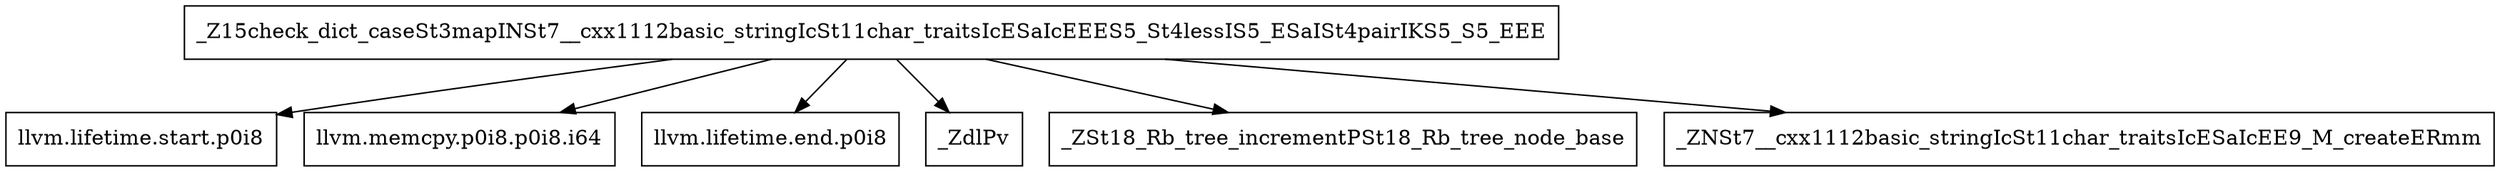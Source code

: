 digraph CallGraph {
    // Nodes
    node [shape=box];
    check_dict_case [label="_Z15check_dict_caseSt3mapINSt7__cxx1112basic_stringIcSt11char_traitsIcESaIcEEES5_St4lessIS5_ESaISt4pairIKS5_S5_EEE"];
    llvm_lifetime_start [label="llvm.lifetime.start.p0i8"];
    llvm_memcpy [label="llvm.memcpy.p0i8.p0i8.i64"];
    llvm_lifetime_end [label="llvm.lifetime.end.p0i8"];
    delete [label="_ZdlPv"];
    rb_tree_increment [label="_ZSt18_Rb_tree_incrementPSt18_Rb_tree_node_base"];
    basic_string_create [label="_ZNSt7__cxx1112basic_stringIcSt11char_traitsIcESaIcEE9_M_createERmm"];

    // Edges
    check_dict_case -> llvm_lifetime_start;
    check_dict_case -> llvm_memcpy;
    check_dict_case -> llvm_lifetime_end;
    check_dict_case -> delete;
    check_dict_case -> rb_tree_increment;
    check_dict_case -> basic_string_create;
}
